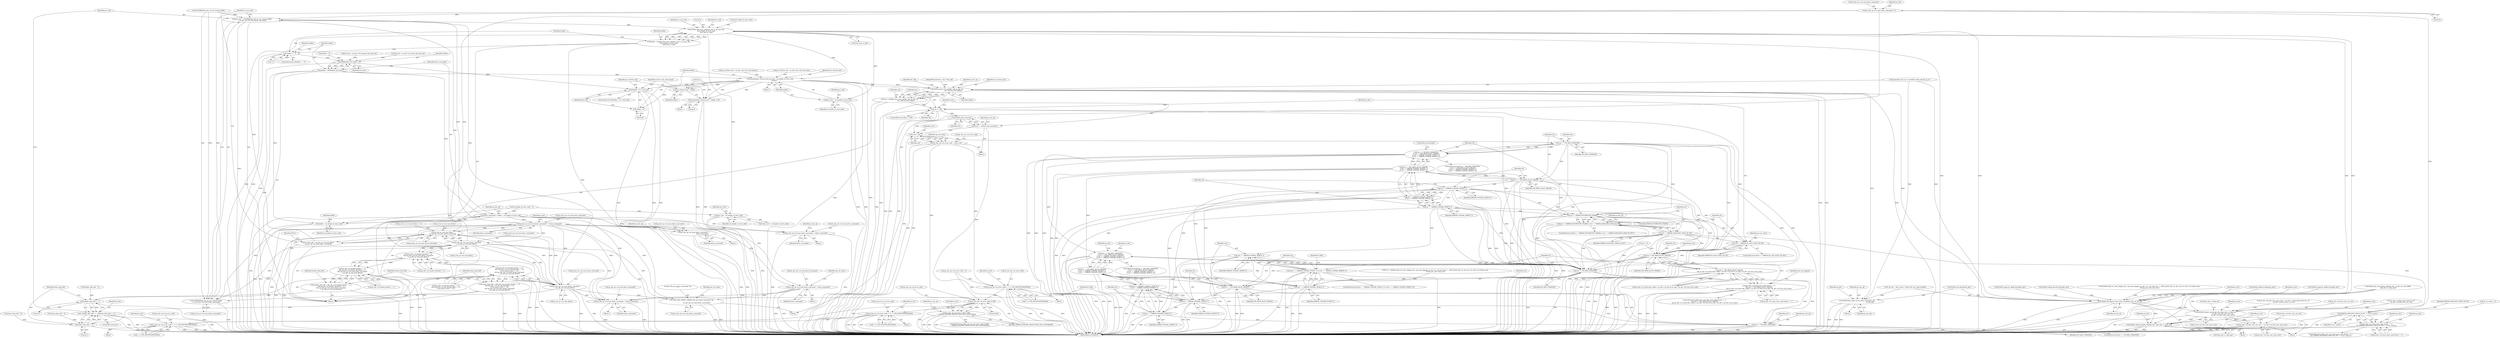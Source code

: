 digraph "0_Android_a78887bcffbc2995cf9ed72e0697acf560875e9e@pointer" {
"1000306" [label="(Call,ps_dec_op->u4_num_bytes_consumed = 0)"];
"1000973" [label="(Call,pu1_buf = (UWORD8*)ps_dec_ip->pv_stream_buffer\n + ps_dec_op->u4_num_bytes_consumed)"];
"1001082" [label="(Call,ih264d_find_start_code(pu1_buf, 0, u4_max_ofst,\n &u4_length_of_start_code,\n &u4_next_is_aud))"];
"1001080" [label="(Call,buflen = ih264d_find_start_code(pu1_buf, 0, u4_max_ofst,\n &u4_length_of_start_code,\n &u4_next_is_aud))"];
"1001091" [label="(Call,buflen == -1)"];
"1001100" [label="(Call,MIN(buflen, buf_size))"];
"1001098" [label="(Call,buflen = MIN(buflen, buf_size))"];
"1001103" [label="(Call,bytes_consumed = buflen + u4_length_of_start_code)"];
"1001108" [label="(Call,ps_dec_op->u4_num_bytes_consumed += bytes_consumed)"];
"1000975" [label="(Call,(UWORD8*)ps_dec_ip->pv_stream_buffer\n + ps_dec_op->u4_num_bytes_consumed)"];
"1000986" [label="(Call,ps_dec_ip->u4_num_Bytes\n - ps_dec_op->u4_num_bytes_consumed)"];
"1000984" [label="(Call,u4_max_ofst = ps_dec_ip->u4_num_Bytes\n - ps_dec_op->u4_num_bytes_consumed)"];
"1001416" [label="(Call,ps_dec_op->u4_num_bytes_consumed\n < ps_dec_ip->u4_num_Bytes)"];
"1001410" [label="(Call,(ps_dec->i4_header_decoded != 3)\n && (ps_dec_op->u4_num_bytes_consumed\n < ps_dec_ip->u4_num_Bytes))"];
"1001404" [label="(Call,(ps_dec->i4_decode_header == 1)\n && (ps_dec->i4_header_decoded != 3)\n && (ps_dec_op->u4_num_bytes_consumed\n < ps_dec_ip->u4_num_Bytes))"];
"1001402" [label="(Call,header_data_left = ((ps_dec->i4_decode_header == 1)\n && (ps_dec->i4_header_decoded != 3)\n && (ps_dec_op->u4_num_bytes_consumed\n < ps_dec_ip->u4_num_Bytes)))"];
"1001449" [label="(Call,header_data_left == 1)"];
"1001448" [label="(Call,( header_data_left == 1)||(frame_data_left == 1))"];
"1001425" [label="(Call,((ps_dec->i4_decode_header == 0)\n && ((ps_dec->u1_pic_decode_done == 0)\n || (u4_next_is_aud == 1)))\n && (ps_dec_op->u4_num_bytes_consumed\n < ps_dec_ip->u4_num_Bytes))"];
"1001423" [label="(Call,frame_data_left = (((ps_dec->i4_decode_header == 0)\n && ((ps_dec->u1_pic_decode_done == 0)\n || (u4_next_is_aud == 1)))\n && (ps_dec_op->u4_num_bytes_consumed\n < ps_dec_ip->u4_num_Bytes)))"];
"1001452" [label="(Call,frame_data_left == 1)"];
"1001441" [label="(Call,ps_dec_op->u4_num_bytes_consumed\n < ps_dec_ip->u4_num_Bytes)"];
"1001574" [label="(Call,ps_dec_op->u4_num_bytes_consumed -= bytes_consumed)"];
"1002122" [label="(Call,H264_DEC_DEBUG_PRINT(\"The num bytes consumed: %d\n\",\n                         ps_dec_op->u4_num_bytes_consumed))"];
"1001151" [label="(Call,ps_dec_op->u4_num_bytes_consumed -=\n                                        bytes_consumed)"];
"1001338" [label="(Call,ps_dec_op->u4_num_bytes_consumed -= bytes_consumed)"];
"1001361" [label="(Call,ps_dec_op->u4_num_bytes_consumed -= bytes_consumed)"];
"1001105" [label="(Call,buflen + u4_length_of_start_code)"];
"1001200" [label="(Call,memcpy(pu1_bitstrm_buf, pu1_buf + u4_length_of_start_code,\n                   buflen))"];
"1001207" [label="(Call,(buflen + 8) < buf_size)"];
"1001208" [label="(Call,buflen + 8)"];
"1001213" [label="(Call,memset(pu1_bitstrm_buf + buflen, 0, 8))"];
"1001214" [label="(Call,pu1_bitstrm_buf + buflen)"];
"1001286" [label="(Call,ih264d_parse_nal_unit(dec_hdl, ps_dec_op,\n                              pu1_bitstrm_buf, buflen))"];
"1001248" [label="(Call,ih264d_fill_output_struct_from_context(ps_dec,\n                                                           ps_dec_op))"];
"1001284" [label="(Call,ret = ih264d_parse_nal_unit(dec_hdl, ps_dec_op,\n                              pu1_bitstrm_buf, buflen))"];
"1001292" [label="(Call,ret != OK)"];
"1001299" [label="(Call,ih264d_map_error(ret))"];
"1001297" [label="(Call,error =  ih264d_map_error(ret))"];
"1001305" [label="(Call,error | ret)"];
"1001301" [label="(Call,ps_dec_op->u4_error_code = error | ret)"];
"1001234" [label="(Call,ps_dec_op->u4_error_code |= 1 << IVD_INSUFFICIENTDATA)"];
"1001695" [label="(Call,ps_dec_op->u4_error_code & 0xff)"];
"1001694" [label="(Call,(ps_dec_op->u4_error_code & 0xff)\n != ERROR_DYNAMIC_RESOLUTION_NOT_SUPPORTED)"];
"1001727" [label="(Call,ps_dec_op->u4_error_code |= (1 << IVD_INSUFFICIENTDATA))"];
"1001747" [label="(Call,ps_dec_op->u4_error_code |= (1 << IVD_INSUFFICIENTDATA))"];
"1001313" [label="(Call,ret == IVD_RES_CHANGED)"];
"1001312" [label="(Call,(ret == IVD_RES_CHANGED)\n || (ret == IVD_MEM_ALLOC_FAILED)\n || (ret == ERROR_UNAVAIL_PICBUF_T)\n || (ret == ERROR_UNAVAIL_MVBUF_T))"];
"1001542" [label="(Call,(ret == IVD_RES_CHANGED)\n || (ret == IVD_MEM_ALLOC_FAILED)\n || (ret == ERROR_UNAVAIL_PICBUF_T)\n || (ret == ERROR_UNAVAIL_MVBUF_T))"];
"1001317" [label="(Call,ret == IVD_MEM_ALLOC_FAILED)"];
"1001316" [label="(Call,(ret == IVD_MEM_ALLOC_FAILED)\n || (ret == ERROR_UNAVAIL_PICBUF_T)\n || (ret == ERROR_UNAVAIL_MVBUF_T))"];
"1001546" [label="(Call,(ret == IVD_MEM_ALLOC_FAILED)\n || (ret == ERROR_UNAVAIL_PICBUF_T)\n || (ret == ERROR_UNAVAIL_MVBUF_T))"];
"1001321" [label="(Call,ret == ERROR_UNAVAIL_PICBUF_T)"];
"1001320" [label="(Call,(ret == ERROR_UNAVAIL_PICBUF_T)\n || (ret == ERROR_UNAVAIL_MVBUF_T))"];
"1001550" [label="(Call,(ret == ERROR_UNAVAIL_PICBUF_T)\n || (ret == ERROR_UNAVAIL_MVBUF_T))"];
"1001324" [label="(Call,ret == ERROR_UNAVAIL_MVBUF_T)"];
"1001331" [label="(Call,ret == ERROR_INCOMPLETE_FRAME)"];
"1001330" [label="(Call,(ret == ERROR_INCOMPLETE_FRAME) || (ret == ERROR_DANGLING_FIELD_IN_PIC))"];
"1001334" [label="(Call,ret == ERROR_DANGLING_FIELD_IN_PIC)"];
"1001348" [label="(Call,ret == ERROR_IN_LAST_SLICE_OF_PIC)"];
"1001463" [label="(Call,ret != IVD_MEM_ALLOC_FAILED)"];
"1001462" [label="(Call,(ret != IVD_MEM_ALLOC_FAILED)\n && ps_dec->u2_total_mbs_coded < ps_dec->u2_frm_ht_in_mbs * ps_dec->u2_frm_wd_in_mbs)"];
"1001456" [label="(Call,(ps_dec->u4_slice_start_code_found == 1)\n && (ret != IVD_MEM_ALLOC_FAILED)\n && ps_dec->u2_total_mbs_coded < ps_dec->u2_frm_ht_in_mbs * ps_dec->u2_frm_wd_in_mbs)"];
"1001543" [label="(Call,ret == IVD_RES_CHANGED)"];
"1001547" [label="(Call,ret == IVD_MEM_ALLOC_FAILED)"];
"1001551" [label="(Call,ret == ERROR_UNAVAIL_PICBUF_T)"];
"1001554" [label="(Call,ret == ERROR_UNAVAIL_MVBUF_T)"];
"1001570" [label="(Call,ret == IVD_RES_CHANGED)"];
"1001800" [label="(Call,ERROR_DANGLING_FIELD_IN_PIC != i4_err_status)"];
"1001794" [label="(Call,(ps_dec->u4_slice_start_code_found == 1)\n && (ERROR_DANGLING_FIELD_IN_PIC != i4_err_status))"];
"1001535" [label="(Call,ret1 == ERROR_UNAVAIL_MVBUF_T)"];
"1001531" [label="(Call,(ret1 == ERROR_UNAVAIL_PICBUF_T) || (ret1 == ERROR_UNAVAIL_MVBUF_T))"];
"1001532" [label="(Call,ret1 == ERROR_UNAVAIL_PICBUF_T)"];
"1002009" [label="(Call,ih264d_fill_output_struct_from_context(ps_dec, ps_dec_op))"];
"1002040" [label="(Call,ih264d_format_convert(ps_dec, &(ps_dec->s_disp_op),\n                                  ps_dec->u4_fmt_conv_cur_row,\n                                  ps_dec->u4_fmt_conv_num_rows))"];
"1002052" [label="(Call,ps_dec->u4_fmt_conv_cur_row += ps_dec->u4_fmt_conv_num_rows)"];
"1002059" [label="(Call,ih264d_release_display_field(ps_dec, &(ps_dec->s_disp_op)))"];
"1001126" [label="(Call,pu1_buf + u4_length_of_start_code)"];
"1001202" [label="(Call,pu1_buf + u4_length_of_start_code)"];
"1001321" [label="(Call,ret == ERROR_UNAVAIL_PICBUF_T)"];
"1001103" [label="(Call,bytes_consumed = buflen + u4_length_of_start_code)"];
"1001747" [label="(Call,ps_dec_op->u4_error_code |= (1 << IVD_INSUFFICIENTDATA))"];
"1001348" [label="(Call,ret == ERROR_IN_LAST_SLICE_OF_PIC)"];
"1000984" [label="(Call,u4_max_ofst = ps_dec_ip->u4_num_Bytes\n - ps_dec_op->u4_num_bytes_consumed)"];
"1001200" [label="(Call,memcpy(pu1_bitstrm_buf, pu1_buf + u4_length_of_start_code,\n                   buflen))"];
"1001336" [label="(Identifier,ERROR_DANGLING_FIELD_IN_PIC)"];
"1001417" [label="(Call,ps_dec_op->u4_num_bytes_consumed)"];
"1001099" [label="(Identifier,buflen)"];
"1001425" [label="(Call,((ps_dec->i4_decode_header == 0)\n && ((ps_dec->u1_pic_decode_done == 0)\n || (u4_next_is_aud == 1)))\n && (ps_dec_op->u4_num_bytes_consumed\n < ps_dec_ip->u4_num_Bytes))"];
"1001445" [label="(Call,ps_dec_ip->u4_num_Bytes)"];
"1000161" [label="(Call,i4_err_status = 0)"];
"1000985" [label="(Identifier,u4_max_ofst)"];
"1001549" [label="(Identifier,IVD_MEM_ALLOC_FAILED)"];
"1001751" [label="(Call,1 << IVD_INSUFFICIENTDATA)"];
"1002052" [label="(Call,ps_dec->u4_fmt_conv_cur_row += ps_dec->u4_fmt_conv_num_rows)"];
"1001288" [label="(Identifier,ps_dec_op)"];
"1001322" [label="(Identifier,ret)"];
"1001453" [label="(Identifier,frame_data_left)"];
"1000981" [label="(Call,ps_dec_op->u4_num_bytes_consumed)"];
"1001793" [label="(ControlStructure,if((ps_dec->u4_slice_start_code_found == 1)\n && (ERROR_DANGLING_FIELD_IN_PIC != i4_err_status)))"];
"1001213" [label="(Call,memset(pu1_bitstrm_buf + buflen, 0, 8))"];
"1001294" [label="(Identifier,OK)"];
"1001694" [label="(Call,(ps_dec_op->u4_error_code & 0xff)\n != ERROR_DYNAMIC_RESOLUTION_NOT_SUPPORTED)"];
"1001329" [label="(ControlStructure,if((ret == ERROR_INCOMPLETE_FRAME) || (ret == ERROR_DANGLING_FIELD_IN_PIC)))"];
"1001454" [label="(Literal,1)"];
"1001544" [label="(Identifier,ret)"];
"1001234" [label="(Call,ps_dec_op->u4_error_code |= 1 << IVD_INSUFFICIENTDATA)"];
"1001158" [label="(Identifier,ps_dec_op)"];
"1001559" [label="(Identifier,ps_dec)"];
"1001360" [label="(Block,)"];
"1002041" [label="(Identifier,ps_dec)"];
"1001301" [label="(Call,ps_dec_op->u4_error_code = error | ret)"];
"1001339" [label="(Call,ps_dec_op->u4_num_bytes_consumed)"];
"1001334" [label="(Call,ret == ERROR_DANGLING_FIELD_IN_PIC)"];
"1001333" [label="(Identifier,ERROR_INCOMPLETE_FRAME)"];
"1001483" [label="(Identifier,num_mb_skipped)"];
"1001553" [label="(Identifier,ERROR_UNAVAIL_PICBUF_T)"];
"1001332" [label="(Identifier,ret)"];
"1001535" [label="(Call,ret1 == ERROR_UNAVAIL_MVBUF_T)"];
"1000281" [label="(Call,ps_dec_ip->u4_num_Bytes <= 0)"];
"1001214" [label="(Call,pu1_bitstrm_buf + buflen)"];
"1001085" [label="(Identifier,u4_max_ofst)"];
"1001247" [label="(Block,)"];
"1001536" [label="(Identifier,ret1)"];
"1001323" [label="(Identifier,ERROR_UNAVAIL_PICBUF_T)"];
"1001313" [label="(Call,ret == IVD_RES_CHANGED)"];
"1001349" [label="(Identifier,ret)"];
"1001300" [label="(Identifier,ret)"];
"1001572" [label="(Identifier,IVD_RES_CHANGED)"];
"1001211" [label="(Identifier,buf_size)"];
"1001090" [label="(ControlStructure,if(buflen == -1))"];
"1001289" [label="(Identifier,pu1_bitstrm_buf)"];
"1001731" [label="(Call,1 << IVD_INSUFFICIENTDATA)"];
"1001546" [label="(Call,(ret == IVD_MEM_ALLOC_FAILED)\n || (ret == ERROR_UNAVAIL_PICBUF_T)\n || (ret == ERROR_UNAVAIL_MVBUF_T))"];
"1001442" [label="(Call,ps_dec_op->u4_num_bytes_consumed)"];
"1000970" [label="(ControlStructure,do)"];
"1001093" [label="(Call,-1)"];
"1002031" [label="(Call,ps_dec->s_disp_frame_info.u4_y_ht\n - ps_dec->u4_fmt_conv_cur_row)"];
"1001204" [label="(Identifier,u4_length_of_start_code)"];
"1001465" [label="(Identifier,IVD_MEM_ALLOC_FAILED)"];
"1001570" [label="(Call,ret == IVD_RES_CHANGED)"];
"1001794" [label="(Call,(ps_dec->u4_slice_start_code_found == 1)\n && (ERROR_DANGLING_FIELD_IN_PIC != i4_err_status))"];
"1001420" [label="(Call,ps_dec_ip->u4_num_Bytes)"];
"1000196" [label="(Call,header_data_left = 0)"];
"1001368" [label="(Identifier,ps_dec_op)"];
"1001290" [label="(Identifier,buflen)"];
"1001208" [label="(Call,buflen + 8)"];
"1001302" [label="(Call,ps_dec_op->u4_error_code)"];
"1001512" [label="(Call,ret1 = ih264d_mark_err_slice_skip(ps_dec, num_mb_skipped, ps_dec->u1_nal_unit_type == IDR_SLICE_NAL, ps_dec->ps_cur_slice->u2_frame_num,\n &temp_poc, prev_slice_err))"];
"1001109" [label="(Call,ps_dec_op->u4_num_bytes_consumed)"];
"1001311" [label="(ControlStructure,if((ret == IVD_RES_CHANGED)\n || (ret == IVD_MEM_ALLOC_FAILED)\n || (ret == ERROR_UNAVAIL_PICBUF_T)\n || (ret == ERROR_UNAVAIL_MVBUF_T)))"];
"1001845" [label="(Call,ih264d_deblock_display(ps_dec))"];
"1002015" [label="(Identifier,ps_dec)"];
"1001411" [label="(Call,ps_dec->i4_header_decoded != 3)"];
"1001084" [label="(Literal,0)"];
"1000151" [label="(Block,)"];
"1001756" [label="(Identifier,ps_dec)"];
"1001055" [label="(Call,pu1_bitstrm_buf = ps_dec->pu1_bits_buf_dynamic)"];
"1001106" [label="(Identifier,buflen)"];
"1001459" [label="(Identifier,ps_dec)"];
"1001206" [label="(ControlStructure,if((buflen + 8) < buf_size))"];
"1001155" [label="(Identifier,bytes_consumed)"];
"1001199" [label="(Block,)"];
"1001285" [label="(Identifier,ret)"];
"1001548" [label="(Identifier,ret)"];
"1001537" [label="(Identifier,ERROR_UNAVAIL_MVBUF_T)"];
"1001569" [label="(ControlStructure,if(ret == IVD_RES_CHANGED))"];
"1001081" [label="(Identifier,buflen)"];
"1001127" [label="(Identifier,pu1_buf)"];
"1001328" [label="(ControlStructure,break;)"];
"1001324" [label="(Call,ret == ERROR_UNAVAIL_MVBUF_T)"];
"1001746" [label="(Block,)"];
"1001298" [label="(Identifier,error)"];
"1001693" [label="(ControlStructure,if((ps_dec_op->u4_error_code & 0xff)\n != ERROR_DYNAMIC_RESOLUTION_NOT_SUPPORTED))"];
"1001105" [label="(Call,buflen + u4_length_of_start_code)"];
"1001545" [label="(Identifier,IVD_RES_CHANGED)"];
"1002042" [label="(Call,&(ps_dec->s_disp_op))"];
"1001541" [label="(ControlStructure,if((ret == IVD_RES_CHANGED)\n || (ret == IVD_MEM_ALLOC_FAILED)\n || (ret == ERROR_UNAVAIL_PICBUF_T)\n || (ret == ERROR_UNAVAIL_MVBUF_T)))"];
"1001297" [label="(Call,error =  ih264d_map_error(ret))"];
"1001291" [label="(ControlStructure,if(ret != OK))"];
"1000987" [label="(Call,ps_dec_ip->u4_num_Bytes)"];
"1001457" [label="(Call,ps_dec->u4_slice_start_code_found == 1)"];
"1001101" [label="(Identifier,buflen)"];
"1001738" [label="(Identifier,ps_dec)"];
"1001205" [label="(Identifier,buflen)"];
"1001423" [label="(Call,frame_data_left = (((ps_dec->i4_decode_header == 0)\n && ((ps_dec->u1_pic_decode_done == 0)\n || (u4_next_is_aud == 1)))\n && (ps_dec_op->u4_num_bytes_consumed\n < ps_dec_ip->u4_num_Bytes)))"];
"1001151" [label="(Call,ps_dec_op->u4_num_bytes_consumed -=\n                                        bytes_consumed)"];
"1001700" [label="(Identifier,ERROR_DYNAMIC_RESOLUTION_NOT_SUPPORTED)"];
"1001726" [label="(Block,)"];
"1001317" [label="(Call,ret == IVD_MEM_ALLOC_FAILED)"];
"1001365" [label="(Identifier,bytes_consumed)"];
"1001362" [label="(Call,ps_dec_op->u4_num_bytes_consumed)"];
"1001303" [label="(Identifier,ps_dec_op)"];
"1001727" [label="(Call,ps_dec_op->u4_error_code |= (1 << IVD_INSUFFICIENTDATA))"];
"1001583" [label="(Identifier,ps_dec)"];
"1001801" [label="(Identifier,ERROR_DANGLING_FIELD_IN_PIC)"];
"1001248" [label="(Call,ih264d_fill_output_struct_from_context(ps_dec,\n                                                           ps_dec_op))"];
"1001235" [label="(Call,ps_dec_op->u4_error_code)"];
"1000976" [label="(Call,(UWORD8*)ps_dec_ip->pv_stream_buffer)"];
"1001215" [label="(Identifier,pu1_bitstrm_buf)"];
"1001080" [label="(Call,buflen = ih264d_find_start_code(pu1_buf, 0, u4_max_ofst,\n &u4_length_of_start_code,\n &u4_next_is_aud))"];
"1001320" [label="(Call,(ret == ERROR_UNAVAIL_PICBUF_T)\n || (ret == ERROR_UNAVAIL_MVBUF_T))"];
"1001448" [label="(Call,( header_data_left == 1)||(frame_data_left == 1))"];
"1001091" [label="(Call,buflen == -1)"];
"1001067" [label="(Call,pu1_bitstrm_buf = ps_dec->pu1_bits_buf_static)"];
"1001696" [label="(Call,ps_dec_op->u4_error_code)"];
"1001347" [label="(ControlStructure,if(ret == ERROR_IN_LAST_SLICE_OF_PIC))"];
"1001462" [label="(Call,(ret != IVD_MEM_ALLOC_FAILED)\n && ps_dec->u2_total_mbs_coded < ps_dec->u2_frm_ht_in_mbs * ps_dec->u2_frm_wd_in_mbs)"];
"1001217" [label="(Literal,0)"];
"1001201" [label="(Identifier,pu1_bitstrm_buf)"];
"1001800" [label="(Call,ERROR_DANGLING_FIELD_IN_PIC != i4_err_status)"];
"1001292" [label="(Call,ret != OK)"];
"1001573" [label="(Block,)"];
"1001287" [label="(Identifier,dec_hdl)"];
"1001253" [label="(Identifier,ps_dec_op)"];
"1001441" [label="(Call,ps_dec_op->u4_num_bytes_consumed\n < ps_dec_ip->u4_num_Bytes)"];
"1001083" [label="(Identifier,pu1_buf)"];
"1001326" [label="(Identifier,ERROR_UNAVAIL_MVBUF_T)"];
"1001963" [label="(Identifier,ps_dec)"];
"1002011" [label="(Identifier,ps_dec_op)"];
"1000148" [label="(MethodParameterIn,iv_obj_t *dec_hdl)"];
"1001464" [label="(Identifier,ret)"];
"1001690" [label="(Call,ih264d_signal_bs_deblk_thread(ps_dec))"];
"1001807" [label="(Identifier,ps_dec)"];
"1002049" [label="(Call,ps_dec->u4_fmt_conv_num_rows)"];
"1001218" [label="(Literal,8)"];
"1001082" [label="(Call,ih264d_find_start_code(pu1_buf, 0, u4_max_ofst,\n &u4_length_of_start_code,\n &u4_next_is_aud))"];
"1001209" [label="(Identifier,buflen)"];
"1000227" [label="(Call,memset(ps_dec_op, 0, sizeof(ivd_video_decode_op_t)))"];
"1001405" [label="(Call,ps_dec->i4_decode_header == 1)"];
"1001112" [label="(Identifier,bytes_consumed)"];
"1001451" [label="(Literal,1)"];
"1001547" [label="(Call,ret == IVD_MEM_ALLOC_FAILED)"];
"1001534" [label="(Identifier,ERROR_UNAVAIL_PICBUF_T)"];
"1001967" [label="(Call,ih264d_signal_bs_deblk_thread(ps_dec))"];
"1001095" [label="(Call,buflen = 0)"];
"1001424" [label="(Identifier,frame_data_left)"];
"1001342" [label="(Identifier,bytes_consumed)"];
"1001307" [label="(Identifier,ret)"];
"1001681" [label="(Call,ih264d_signal_decode_thread(ps_dec))"];
"1001128" [label="(Identifier,u4_length_of_start_code)"];
"1002054" [label="(Identifier,ps_dec)"];
"1001466" [label="(Call,ps_dec->u2_total_mbs_coded < ps_dec->u2_frm_ht_in_mbs * ps_dec->u2_frm_wd_in_mbs)"];
"1001555" [label="(Identifier,ret)"];
"1001802" [label="(Identifier,i4_err_status)"];
"1000990" [label="(Call,ps_dec_op->u4_num_bytes_consumed)"];
"1000307" [label="(Call,ps_dec_op->u4_num_bytes_consumed)"];
"1001358" [label="(Identifier,ps_dec)"];
"1001316" [label="(Call,(ret == IVD_MEM_ALLOC_FAILED)\n || (ret == ERROR_UNAVAIL_PICBUF_T)\n || (ret == ERROR_UNAVAIL_MVBUF_T))"];
"1001152" [label="(Call,ps_dec_op->u4_num_bytes_consumed)"];
"1001463" [label="(Call,ret != IVD_MEM_ALLOC_FAILED)"];
"1000973" [label="(Call,pu1_buf = (UWORD8*)ps_dec_ip->pv_stream_buffer\n + ps_dec_op->u4_num_bytes_consumed)"];
"1001210" [label="(Literal,8)"];
"1001540" [label="(Identifier,IV_FAIL)"];
"1001088" [label="(Call,&u4_next_is_aud)"];
"1001361" [label="(Call,ps_dec_op->u4_num_bytes_consumed -= bytes_consumed)"];
"1000971" [label="(Block,)"];
"1001340" [label="(Identifier,ps_dec_op)"];
"1002122" [label="(Call,H264_DEC_DEBUG_PRINT(\"The num bytes consumed: %d\n\",\n                         ps_dec_op->u4_num_bytes_consumed))"];
"1001108" [label="(Call,ps_dec_op->u4_num_bytes_consumed += bytes_consumed)"];
"1001580" [label="(Identifier,IV_FAIL)"];
"1000476" [label="(Call,ps_dec_op->u4_error_code = 0)"];
"1001531" [label="(Call,(ret1 == ERROR_UNAVAIL_PICBUF_T) || (ret1 == ERROR_UNAVAIL_MVBUF_T))"];
"1001426" [label="(Call,(ps_dec->i4_decode_header == 0)\n && ((ps_dec->u1_pic_decode_done == 0)\n || (u4_next_is_aud == 1)))"];
"1002056" [label="(Call,ps_dec->u4_fmt_conv_num_rows)"];
"1000986" [label="(Call,ps_dec_ip->u4_num_Bytes\n - ps_dec_op->u4_num_bytes_consumed)"];
"1001092" [label="(Identifier,buflen)"];
"1001314" [label="(Identifier,ret)"];
"1000313" [label="(Identifier,ps_dec)"];
"1001403" [label="(Identifier,header_data_left)"];
"1001981" [label="(Call,ih264d_get_next_display_field(ps_dec, ps_dec->ps_out_buffer,\n &(ps_dec->s_disp_op)))"];
"1001119" [label="(Identifier,ps_dec)"];
"1001542" [label="(Call,(ret == IVD_RES_CHANGED)\n || (ret == IVD_MEM_ALLOC_FAILED)\n || (ret == ERROR_UNAVAIL_PICBUF_T)\n || (ret == ERROR_UNAVAIL_MVBUF_T))"];
"1001449" [label="(Call,header_data_left == 1)"];
"1001532" [label="(Call,ret1 == ERROR_UNAVAIL_PICBUF_T)"];
"1001102" [label="(Identifier,buf_size)"];
"1002123" [label="(Literal,\"The num bytes consumed: %d\n\")"];
"1001100" [label="(Call,MIN(buflen, buf_size))"];
"1001207" [label="(Call,(buflen + 8) < buf_size)"];
"1001695" [label="(Call,ps_dec_op->u4_error_code & 0xff)"];
"1001543" [label="(Call,ret == IVD_RES_CHANGED)"];
"1002009" [label="(Call,ih264d_fill_output_struct_from_context(ps_dec, ps_dec_op))"];
"1001295" [label="(Block,)"];
"1001574" [label="(Call,ps_dec_op->u4_num_bytes_consumed -= bytes_consumed)"];
"1001795" [label="(Call,ps_dec->u4_slice_start_code_found == 1)"];
"1001107" [label="(Identifier,u4_length_of_start_code)"];
"1002053" [label="(Call,ps_dec->u4_fmt_conv_cur_row)"];
"1001125" [label="(Call,*(pu1_buf + u4_length_of_start_code))"];
"1001533" [label="(Identifier,ret1)"];
"1001275" [label="(Call,frame_data_left = 0)"];
"1001552" [label="(Identifier,ret)"];
"1002059" [label="(Call,ih264d_release_display_field(ps_dec, &(ps_dec->s_disp_op)))"];
"1001104" [label="(Identifier,bytes_consumed)"];
"1001110" [label="(Identifier,ps_dec_op)"];
"1001202" [label="(Call,pu1_buf + u4_length_of_start_code)"];
"1001578" [label="(Identifier,bytes_consumed)"];
"1001551" [label="(Call,ret == ERROR_UNAVAIL_PICBUF_T)"];
"1001312" [label="(Call,(ret == IVD_RES_CHANGED)\n || (ret == IVD_MEM_ALLOC_FAILED)\n || (ret == ERROR_UNAVAIL_PICBUF_T)\n || (ret == ERROR_UNAVAIL_MVBUF_T))"];
"1002026" [label="(Block,)"];
"1000996" [label="(Identifier,NULL)"];
"1002129" [label="(MethodReturn,WORD32)"];
"1001404" [label="(Call,(ps_dec->i4_decode_header == 1)\n && (ps_dec->i4_header_decoded != 3)\n && (ps_dec_op->u4_num_bytes_consumed\n < ps_dec_ip->u4_num_Bytes))"];
"1001284" [label="(Call,ret = ih264d_parse_nal_unit(dec_hdl, ps_dec_op,\n                              pu1_bitstrm_buf, buflen))"];
"1001514" [label="(Call,ih264d_mark_err_slice_skip(ps_dec, num_mb_skipped, ps_dec->u1_nal_unit_type == IDR_SLICE_NAL, ps_dec->ps_cur_slice->u2_frame_num,\n &temp_poc, prev_slice_err))"];
"1002027" [label="(Call,ps_dec->u4_fmt_conv_num_rows = ps_dec->s_disp_frame_info.u4_y_ht\n - ps_dec->u4_fmt_conv_cur_row)"];
"1002010" [label="(Identifier,ps_dec)"];
"1001452" [label="(Call,frame_data_left == 1)"];
"1001305" [label="(Call,error | ret)"];
"1001096" [label="(Identifier,buflen)"];
"1001086" [label="(Call,&u4_length_of_start_code)"];
"1000896" [label="(Call,ih264d_init_decoder(ps_dec))"];
"1001571" [label="(Identifier,ret)"];
"1001286" [label="(Call,ih264d_parse_nal_unit(dec_hdl, ps_dec_op,\n                              pu1_bitstrm_buf, buflen))"];
"1001250" [label="(Identifier,ps_dec_op)"];
"1001309" [label="(Identifier,api_ret_value)"];
"1002128" [label="(Identifier,api_ret_value)"];
"1002040" [label="(Call,ih264d_format_convert(ps_dec, &(ps_dec->s_disp_op),\n                                  ps_dec->u4_fmt_conv_cur_row,\n                                  ps_dec->u4_fmt_conv_num_rows))"];
"1001344" [label="(Identifier,api_ret_value)"];
"1001402" [label="(Call,header_data_left = ((ps_dec->i4_decode_header == 1)\n && (ps_dec->i4_header_decoded != 3)\n && (ps_dec_op->u4_num_bytes_consumed\n < ps_dec_ip->u4_num_Bytes)))"];
"1001212" [label="(Block,)"];
"1002124" [label="(Call,ps_dec_op->u4_num_bytes_consumed)"];
"1000974" [label="(Identifier,pu1_buf)"];
"1001969" [label="(Block,)"];
"1002069" [label="(Identifier,ps_dec)"];
"1000153" [label="(Call,* ps_dec = (dec_struct_t *)(dec_hdl->pv_codec_handle))"];
"1001318" [label="(Identifier,ret)"];
"1001325" [label="(Identifier,ret)"];
"1001353" [label="(Identifier,api_ret_value)"];
"1001293" [label="(Identifier,ret)"];
"1001728" [label="(Call,ps_dec_op->u4_error_code)"];
"1001319" [label="(Identifier,IVD_MEM_ALLOC_FAILED)"];
"1001456" [label="(Call,(ps_dec->u4_slice_start_code_found == 1)\n && (ret != IVD_MEM_ALLOC_FAILED)\n && ps_dec->u2_total_mbs_coded < ps_dec->u2_frm_ht_in_mbs * ps_dec->u2_frm_wd_in_mbs)"];
"1000975" [label="(Call,(UWORD8*)ps_dec_ip->pv_stream_buffer\n + ps_dec_op->u4_num_bytes_consumed)"];
"1001330" [label="(Call,(ret == ERROR_INCOMPLETE_FRAME) || (ret == ERROR_DANGLING_FIELD_IN_PIC))"];
"1002061" [label="(Call,&(ps_dec->s_disp_op))"];
"1001337" [label="(Block,)"];
"1001748" [label="(Call,ps_dec_op->u4_error_code)"];
"1001306" [label="(Identifier,error)"];
"1001244" [label="(Identifier,ps_dec)"];
"1001550" [label="(Call,(ret == ERROR_UNAVAIL_PICBUF_T)\n || (ret == ERROR_UNAVAIL_MVBUF_T))"];
"1001416" [label="(Call,ps_dec_op->u4_num_bytes_consumed\n < ps_dec_ip->u4_num_Bytes)"];
"1001060" [label="(Call,buf_size = ps_dec->u4_dynamic_bits_buf_size)"];
"1001410" [label="(Call,(ps_dec->i4_header_decoded != 3)\n && (ps_dec_op->u4_num_bytes_consumed\n < ps_dec_ip->u4_num_Bytes))"];
"1001315" [label="(Identifier,IVD_RES_CHANGED)"];
"1001455" [label="(ControlStructure,if((ps_dec->u4_slice_start_code_found == 1)\n && (ret != IVD_MEM_ALLOC_FAILED)\n && ps_dec->u2_total_mbs_coded < ps_dec->u2_frm_ht_in_mbs * ps_dec->u2_frm_wd_in_mbs))"];
"1000171" [label="(Call,u4_length_of_start_code = 0)"];
"1001238" [label="(Call,1 << IVD_INSUFFICIENTDATA)"];
"1001220" [label="(Identifier,u4_first_start_code_found)"];
"1000310" [label="(Literal,0)"];
"1000200" [label="(Call,frame_data_left = 0)"];
"1001216" [label="(Identifier,buflen)"];
"1001699" [label="(Literal,0xff)"];
"1001350" [label="(Identifier,ERROR_IN_LAST_SLICE_OF_PIC)"];
"1001704" [label="(Identifier,ps_dec_op)"];
"1001556" [label="(Identifier,ERROR_UNAVAIL_MVBUF_T)"];
"1001203" [label="(Identifier,pu1_buf)"];
"1001249" [label="(Identifier,ps_dec)"];
"1001338" [label="(Call,ps_dec_op->u4_num_bytes_consumed -= bytes_consumed)"];
"1001575" [label="(Call,ps_dec_op->u4_num_bytes_consumed)"];
"1001098" [label="(Call,buflen = MIN(buflen, buf_size))"];
"1001126" [label="(Call,pu1_buf + u4_length_of_start_code)"];
"1001468" [label="(Identifier,ps_dec)"];
"1001150" [label="(Block,)"];
"1001530" [label="(ControlStructure,if((ret1 == ERROR_UNAVAIL_PICBUF_T) || (ret1 == ERROR_UNAVAIL_MVBUF_T)))"];
"1001072" [label="(Call,buf_size = ps_dec->u4_static_bits_buf_size)"];
"1001228" [label="(Block,)"];
"1000306" [label="(Call,ps_dec_op->u4_num_bytes_consumed = 0)"];
"1001554" [label="(Call,ret == ERROR_UNAVAIL_MVBUF_T)"];
"1001331" [label="(Call,ret == ERROR_INCOMPLETE_FRAME)"];
"1001576" [label="(Identifier,ps_dec_op)"];
"1000188" [label="(Call,ret = 0)"];
"1001299" [label="(Call,ih264d_map_error(ret))"];
"1002046" [label="(Call,ps_dec->u4_fmt_conv_cur_row)"];
"1001450" [label="(Identifier,header_data_left)"];
"1001335" [label="(Identifier,ret)"];
"1002060" [label="(Identifier,ps_dec)"];
"1001723" [label="(Identifier,ps_dec)"];
"1000306" -> "1000151"  [label="AST: "];
"1000306" -> "1000310"  [label="CFG: "];
"1000307" -> "1000306"  [label="AST: "];
"1000310" -> "1000306"  [label="AST: "];
"1000313" -> "1000306"  [label="CFG: "];
"1000306" -> "1002129"  [label="DDG: "];
"1000306" -> "1000973"  [label="DDG: "];
"1000306" -> "1000975"  [label="DDG: "];
"1000306" -> "1000986"  [label="DDG: "];
"1000973" -> "1000971"  [label="AST: "];
"1000973" -> "1000975"  [label="CFG: "];
"1000974" -> "1000973"  [label="AST: "];
"1000975" -> "1000973"  [label="AST: "];
"1000985" -> "1000973"  [label="CFG: "];
"1000973" -> "1002129"  [label="DDG: "];
"1000976" -> "1000973"  [label="DDG: "];
"1001416" -> "1000973"  [label="DDG: "];
"1001108" -> "1000973"  [label="DDG: "];
"1001441" -> "1000973"  [label="DDG: "];
"1000973" -> "1001082"  [label="DDG: "];
"1001082" -> "1001080"  [label="AST: "];
"1001082" -> "1001088"  [label="CFG: "];
"1001083" -> "1001082"  [label="AST: "];
"1001084" -> "1001082"  [label="AST: "];
"1001085" -> "1001082"  [label="AST: "];
"1001086" -> "1001082"  [label="AST: "];
"1001088" -> "1001082"  [label="AST: "];
"1001080" -> "1001082"  [label="CFG: "];
"1001082" -> "1002129"  [label="DDG: "];
"1001082" -> "1002129"  [label="DDG: "];
"1001082" -> "1002129"  [label="DDG: "];
"1001082" -> "1002129"  [label="DDG: "];
"1001082" -> "1001080"  [label="DDG: "];
"1001082" -> "1001080"  [label="DDG: "];
"1001082" -> "1001080"  [label="DDG: "];
"1001082" -> "1001080"  [label="DDG: "];
"1001082" -> "1001080"  [label="DDG: "];
"1000984" -> "1001082"  [label="DDG: "];
"1001082" -> "1001126"  [label="DDG: "];
"1001082" -> "1001200"  [label="DDG: "];
"1001082" -> "1001202"  [label="DDG: "];
"1001080" -> "1000971"  [label="AST: "];
"1001081" -> "1001080"  [label="AST: "];
"1001092" -> "1001080"  [label="CFG: "];
"1001080" -> "1002129"  [label="DDG: "];
"1001080" -> "1001091"  [label="DDG: "];
"1001091" -> "1001090"  [label="AST: "];
"1001091" -> "1001093"  [label="CFG: "];
"1001092" -> "1001091"  [label="AST: "];
"1001093" -> "1001091"  [label="AST: "];
"1001096" -> "1001091"  [label="CFG: "];
"1001099" -> "1001091"  [label="CFG: "];
"1001091" -> "1002129"  [label="DDG: "];
"1001091" -> "1002129"  [label="DDG: "];
"1001093" -> "1001091"  [label="DDG: "];
"1001091" -> "1001100"  [label="DDG: "];
"1001100" -> "1001098"  [label="AST: "];
"1001100" -> "1001102"  [label="CFG: "];
"1001101" -> "1001100"  [label="AST: "];
"1001102" -> "1001100"  [label="AST: "];
"1001098" -> "1001100"  [label="CFG: "];
"1001100" -> "1002129"  [label="DDG: "];
"1001100" -> "1001098"  [label="DDG: "];
"1001100" -> "1001098"  [label="DDG: "];
"1001095" -> "1001100"  [label="DDG: "];
"1001060" -> "1001100"  [label="DDG: "];
"1001072" -> "1001100"  [label="DDG: "];
"1001100" -> "1001207"  [label="DDG: "];
"1001098" -> "1000971"  [label="AST: "];
"1001099" -> "1001098"  [label="AST: "];
"1001104" -> "1001098"  [label="CFG: "];
"1001098" -> "1002129"  [label="DDG: "];
"1001098" -> "1001103"  [label="DDG: "];
"1001098" -> "1001105"  [label="DDG: "];
"1001098" -> "1001200"  [label="DDG: "];
"1001103" -> "1000971"  [label="AST: "];
"1001103" -> "1001105"  [label="CFG: "];
"1001104" -> "1001103"  [label="AST: "];
"1001105" -> "1001103"  [label="AST: "];
"1001110" -> "1001103"  [label="CFG: "];
"1001103" -> "1002129"  [label="DDG: "];
"1000171" -> "1001103"  [label="DDG: "];
"1001103" -> "1001108"  [label="DDG: "];
"1001103" -> "1001151"  [label="DDG: "];
"1001103" -> "1001338"  [label="DDG: "];
"1001103" -> "1001361"  [label="DDG: "];
"1001103" -> "1001574"  [label="DDG: "];
"1001108" -> "1000971"  [label="AST: "];
"1001108" -> "1001112"  [label="CFG: "];
"1001109" -> "1001108"  [label="AST: "];
"1001112" -> "1001108"  [label="AST: "];
"1001119" -> "1001108"  [label="CFG: "];
"1001108" -> "1002129"  [label="DDG: "];
"1001108" -> "1002129"  [label="DDG: "];
"1001108" -> "1000975"  [label="DDG: "];
"1001108" -> "1000986"  [label="DDG: "];
"1000986" -> "1001108"  [label="DDG: "];
"1001108" -> "1001151"  [label="DDG: "];
"1001108" -> "1001338"  [label="DDG: "];
"1001108" -> "1001361"  [label="DDG: "];
"1001108" -> "1001416"  [label="DDG: "];
"1001108" -> "1001441"  [label="DDG: "];
"1001108" -> "1001574"  [label="DDG: "];
"1001108" -> "1002122"  [label="DDG: "];
"1000975" -> "1000981"  [label="CFG: "];
"1000976" -> "1000975"  [label="AST: "];
"1000981" -> "1000975"  [label="AST: "];
"1000975" -> "1002129"  [label="DDG: "];
"1000976" -> "1000975"  [label="DDG: "];
"1001416" -> "1000975"  [label="DDG: "];
"1001441" -> "1000975"  [label="DDG: "];
"1000986" -> "1000984"  [label="AST: "];
"1000986" -> "1000990"  [label="CFG: "];
"1000987" -> "1000986"  [label="AST: "];
"1000990" -> "1000986"  [label="AST: "];
"1000984" -> "1000986"  [label="CFG: "];
"1000986" -> "1002129"  [label="DDG: "];
"1000986" -> "1000984"  [label="DDG: "];
"1000986" -> "1000984"  [label="DDG: "];
"1000281" -> "1000986"  [label="DDG: "];
"1001441" -> "1000986"  [label="DDG: "];
"1001441" -> "1000986"  [label="DDG: "];
"1001416" -> "1000986"  [label="DDG: "];
"1001416" -> "1000986"  [label="DDG: "];
"1000986" -> "1001416"  [label="DDG: "];
"1000986" -> "1001441"  [label="DDG: "];
"1000984" -> "1000971"  [label="AST: "];
"1000985" -> "1000984"  [label="AST: "];
"1000996" -> "1000984"  [label="CFG: "];
"1000984" -> "1002129"  [label="DDG: "];
"1001416" -> "1001410"  [label="AST: "];
"1001416" -> "1001420"  [label="CFG: "];
"1001417" -> "1001416"  [label="AST: "];
"1001420" -> "1001416"  [label="AST: "];
"1001410" -> "1001416"  [label="CFG: "];
"1001416" -> "1002129"  [label="DDG: "];
"1001416" -> "1002129"  [label="DDG: "];
"1001416" -> "1001410"  [label="DDG: "];
"1001416" -> "1001410"  [label="DDG: "];
"1001416" -> "1001441"  [label="DDG: "];
"1001416" -> "1001441"  [label="DDG: "];
"1001416" -> "1001574"  [label="DDG: "];
"1001416" -> "1002122"  [label="DDG: "];
"1001410" -> "1001404"  [label="AST: "];
"1001410" -> "1001411"  [label="CFG: "];
"1001411" -> "1001410"  [label="AST: "];
"1001404" -> "1001410"  [label="CFG: "];
"1001410" -> "1002129"  [label="DDG: "];
"1001410" -> "1001404"  [label="DDG: "];
"1001410" -> "1001404"  [label="DDG: "];
"1001411" -> "1001410"  [label="DDG: "];
"1001411" -> "1001410"  [label="DDG: "];
"1001425" -> "1001410"  [label="DDG: "];
"1001410" -> "1001425"  [label="DDG: "];
"1001404" -> "1001402"  [label="AST: "];
"1001404" -> "1001405"  [label="CFG: "];
"1001405" -> "1001404"  [label="AST: "];
"1001402" -> "1001404"  [label="CFG: "];
"1001404" -> "1002129"  [label="DDG: "];
"1001404" -> "1002129"  [label="DDG: "];
"1001404" -> "1001402"  [label="DDG: "];
"1001404" -> "1001402"  [label="DDG: "];
"1001405" -> "1001404"  [label="DDG: "];
"1001405" -> "1001404"  [label="DDG: "];
"1001402" -> "1000971"  [label="AST: "];
"1001403" -> "1001402"  [label="AST: "];
"1001424" -> "1001402"  [label="CFG: "];
"1001402" -> "1002129"  [label="DDG: "];
"1001402" -> "1001449"  [label="DDG: "];
"1001449" -> "1001448"  [label="AST: "];
"1001449" -> "1001451"  [label="CFG: "];
"1001450" -> "1001449"  [label="AST: "];
"1001451" -> "1001449"  [label="AST: "];
"1001453" -> "1001449"  [label="CFG: "];
"1001448" -> "1001449"  [label="CFG: "];
"1001449" -> "1002129"  [label="DDG: "];
"1001449" -> "1001448"  [label="DDG: "];
"1001449" -> "1001448"  [label="DDG: "];
"1000196" -> "1001449"  [label="DDG: "];
"1001448" -> "1000970"  [label="AST: "];
"1001448" -> "1001452"  [label="CFG: "];
"1001452" -> "1001448"  [label="AST: "];
"1000974" -> "1001448"  [label="CFG: "];
"1001459" -> "1001448"  [label="CFG: "];
"1001448" -> "1002129"  [label="DDG: "];
"1001448" -> "1002129"  [label="DDG: "];
"1001448" -> "1002129"  [label="DDG: "];
"1001452" -> "1001448"  [label="DDG: "];
"1001452" -> "1001448"  [label="DDG: "];
"1001425" -> "1001423"  [label="AST: "];
"1001425" -> "1001426"  [label="CFG: "];
"1001425" -> "1001441"  [label="CFG: "];
"1001426" -> "1001425"  [label="AST: "];
"1001441" -> "1001425"  [label="AST: "];
"1001423" -> "1001425"  [label="CFG: "];
"1001425" -> "1002129"  [label="DDG: "];
"1001425" -> "1002129"  [label="DDG: "];
"1001425" -> "1001423"  [label="DDG: "];
"1001425" -> "1001423"  [label="DDG: "];
"1001426" -> "1001425"  [label="DDG: "];
"1001426" -> "1001425"  [label="DDG: "];
"1001441" -> "1001425"  [label="DDG: "];
"1001441" -> "1001425"  [label="DDG: "];
"1001423" -> "1000971"  [label="AST: "];
"1001424" -> "1001423"  [label="AST: "];
"1001450" -> "1001423"  [label="CFG: "];
"1001423" -> "1002129"  [label="DDG: "];
"1001423" -> "1002129"  [label="DDG: "];
"1001423" -> "1001452"  [label="DDG: "];
"1001452" -> "1001454"  [label="CFG: "];
"1001453" -> "1001452"  [label="AST: "];
"1001454" -> "1001452"  [label="AST: "];
"1001452" -> "1002129"  [label="DDG: "];
"1000200" -> "1001452"  [label="DDG: "];
"1001275" -> "1001452"  [label="DDG: "];
"1001441" -> "1001445"  [label="CFG: "];
"1001442" -> "1001441"  [label="AST: "];
"1001445" -> "1001441"  [label="AST: "];
"1001441" -> "1002129"  [label="DDG: "];
"1001441" -> "1002129"  [label="DDG: "];
"1001441" -> "1001574"  [label="DDG: "];
"1001441" -> "1002122"  [label="DDG: "];
"1001574" -> "1001573"  [label="AST: "];
"1001574" -> "1001578"  [label="CFG: "];
"1001575" -> "1001574"  [label="AST: "];
"1001578" -> "1001574"  [label="AST: "];
"1001580" -> "1001574"  [label="CFG: "];
"1001574" -> "1002129"  [label="DDG: "];
"1001574" -> "1002129"  [label="DDG: "];
"1001338" -> "1001574"  [label="DDG: "];
"1002122" -> "1000151"  [label="AST: "];
"1002122" -> "1002124"  [label="CFG: "];
"1002123" -> "1002122"  [label="AST: "];
"1002124" -> "1002122"  [label="AST: "];
"1002128" -> "1002122"  [label="CFG: "];
"1002122" -> "1002129"  [label="DDG: "];
"1002122" -> "1002129"  [label="DDG: "];
"1001338" -> "1002122"  [label="DDG: "];
"1001151" -> "1001150"  [label="AST: "];
"1001151" -> "1001155"  [label="CFG: "];
"1001152" -> "1001151"  [label="AST: "];
"1001155" -> "1001151"  [label="AST: "];
"1001158" -> "1001151"  [label="CFG: "];
"1001151" -> "1002129"  [label="DDG: "];
"1001151" -> "1002129"  [label="DDG: "];
"1001338" -> "1001337"  [label="AST: "];
"1001338" -> "1001342"  [label="CFG: "];
"1001339" -> "1001338"  [label="AST: "];
"1001342" -> "1001338"  [label="AST: "];
"1001344" -> "1001338"  [label="CFG: "];
"1001338" -> "1002129"  [label="DDG: "];
"1001338" -> "1002129"  [label="DDG: "];
"1001361" -> "1001360"  [label="AST: "];
"1001361" -> "1001365"  [label="CFG: "];
"1001362" -> "1001361"  [label="AST: "];
"1001365" -> "1001361"  [label="AST: "];
"1001368" -> "1001361"  [label="CFG: "];
"1001361" -> "1002129"  [label="DDG: "];
"1001361" -> "1002129"  [label="DDG: "];
"1001105" -> "1001107"  [label="CFG: "];
"1001106" -> "1001105"  [label="AST: "];
"1001107" -> "1001105"  [label="AST: "];
"1001105" -> "1002129"  [label="DDG: "];
"1001105" -> "1002129"  [label="DDG: "];
"1000171" -> "1001105"  [label="DDG: "];
"1001200" -> "1001199"  [label="AST: "];
"1001200" -> "1001205"  [label="CFG: "];
"1001201" -> "1001200"  [label="AST: "];
"1001202" -> "1001200"  [label="AST: "];
"1001205" -> "1001200"  [label="AST: "];
"1001209" -> "1001200"  [label="CFG: "];
"1001200" -> "1002129"  [label="DDG: "];
"1001200" -> "1002129"  [label="DDG: "];
"1001055" -> "1001200"  [label="DDG: "];
"1001067" -> "1001200"  [label="DDG: "];
"1001200" -> "1001207"  [label="DDG: "];
"1001200" -> "1001208"  [label="DDG: "];
"1001200" -> "1001213"  [label="DDG: "];
"1001200" -> "1001213"  [label="DDG: "];
"1001200" -> "1001214"  [label="DDG: "];
"1001200" -> "1001214"  [label="DDG: "];
"1001200" -> "1001286"  [label="DDG: "];
"1001200" -> "1001286"  [label="DDG: "];
"1001207" -> "1001206"  [label="AST: "];
"1001207" -> "1001211"  [label="CFG: "];
"1001208" -> "1001207"  [label="AST: "];
"1001211" -> "1001207"  [label="AST: "];
"1001215" -> "1001207"  [label="CFG: "];
"1001220" -> "1001207"  [label="CFG: "];
"1001207" -> "1002129"  [label="DDG: "];
"1001207" -> "1002129"  [label="DDG: "];
"1001207" -> "1002129"  [label="DDG: "];
"1001208" -> "1001210"  [label="CFG: "];
"1001209" -> "1001208"  [label="AST: "];
"1001210" -> "1001208"  [label="AST: "];
"1001211" -> "1001208"  [label="CFG: "];
"1001213" -> "1001212"  [label="AST: "];
"1001213" -> "1001218"  [label="CFG: "];
"1001214" -> "1001213"  [label="AST: "];
"1001217" -> "1001213"  [label="AST: "];
"1001218" -> "1001213"  [label="AST: "];
"1001220" -> "1001213"  [label="CFG: "];
"1001213" -> "1002129"  [label="DDG: "];
"1001213" -> "1002129"  [label="DDG: "];
"1001214" -> "1001216"  [label="CFG: "];
"1001215" -> "1001214"  [label="AST: "];
"1001216" -> "1001214"  [label="AST: "];
"1001217" -> "1001214"  [label="CFG: "];
"1001286" -> "1001284"  [label="AST: "];
"1001286" -> "1001290"  [label="CFG: "];
"1001287" -> "1001286"  [label="AST: "];
"1001288" -> "1001286"  [label="AST: "];
"1001289" -> "1001286"  [label="AST: "];
"1001290" -> "1001286"  [label="AST: "];
"1001284" -> "1001286"  [label="CFG: "];
"1001286" -> "1002129"  [label="DDG: "];
"1001286" -> "1002129"  [label="DDG: "];
"1001286" -> "1002129"  [label="DDG: "];
"1001286" -> "1002129"  [label="DDG: "];
"1001286" -> "1001248"  [label="DDG: "];
"1001286" -> "1001284"  [label="DDG: "];
"1001286" -> "1001284"  [label="DDG: "];
"1001286" -> "1001284"  [label="DDG: "];
"1001286" -> "1001284"  [label="DDG: "];
"1000148" -> "1001286"  [label="DDG: "];
"1000227" -> "1001286"  [label="DDG: "];
"1001286" -> "1002009"  [label="DDG: "];
"1001248" -> "1001247"  [label="AST: "];
"1001248" -> "1001250"  [label="CFG: "];
"1001249" -> "1001248"  [label="AST: "];
"1001250" -> "1001248"  [label="AST: "];
"1001253" -> "1001248"  [label="CFG: "];
"1001248" -> "1002129"  [label="DDG: "];
"1001248" -> "1002129"  [label="DDG: "];
"1001248" -> "1002129"  [label="DDG: "];
"1000896" -> "1001248"  [label="DDG: "];
"1000153" -> "1001248"  [label="DDG: "];
"1000227" -> "1001248"  [label="DDG: "];
"1001284" -> "1000971"  [label="AST: "];
"1001285" -> "1001284"  [label="AST: "];
"1001293" -> "1001284"  [label="CFG: "];
"1001284" -> "1002129"  [label="DDG: "];
"1001284" -> "1001292"  [label="DDG: "];
"1001292" -> "1001291"  [label="AST: "];
"1001292" -> "1001294"  [label="CFG: "];
"1001293" -> "1001292"  [label="AST: "];
"1001294" -> "1001292"  [label="AST: "];
"1001298" -> "1001292"  [label="CFG: "];
"1001358" -> "1001292"  [label="CFG: "];
"1001292" -> "1002129"  [label="DDG: "];
"1001292" -> "1002129"  [label="DDG: "];
"1001292" -> "1002129"  [label="DDG: "];
"1001292" -> "1001299"  [label="DDG: "];
"1001292" -> "1001463"  [label="DDG: "];
"1001292" -> "1001543"  [label="DDG: "];
"1001299" -> "1001297"  [label="AST: "];
"1001299" -> "1001300"  [label="CFG: "];
"1001300" -> "1001299"  [label="AST: "];
"1001297" -> "1001299"  [label="CFG: "];
"1001299" -> "1001297"  [label="DDG: "];
"1001299" -> "1001305"  [label="DDG: "];
"1001297" -> "1001295"  [label="AST: "];
"1001298" -> "1001297"  [label="AST: "];
"1001303" -> "1001297"  [label="CFG: "];
"1001297" -> "1002129"  [label="DDG: "];
"1001297" -> "1001305"  [label="DDG: "];
"1001305" -> "1001301"  [label="AST: "];
"1001305" -> "1001307"  [label="CFG: "];
"1001306" -> "1001305"  [label="AST: "];
"1001307" -> "1001305"  [label="AST: "];
"1001301" -> "1001305"  [label="CFG: "];
"1001305" -> "1002129"  [label="DDG: "];
"1001305" -> "1001301"  [label="DDG: "];
"1001305" -> "1001301"  [label="DDG: "];
"1001305" -> "1001313"  [label="DDG: "];
"1001301" -> "1001295"  [label="AST: "];
"1001302" -> "1001301"  [label="AST: "];
"1001309" -> "1001301"  [label="CFG: "];
"1001301" -> "1002129"  [label="DDG: "];
"1001301" -> "1002129"  [label="DDG: "];
"1001301" -> "1001234"  [label="DDG: "];
"1001301" -> "1001695"  [label="DDG: "];
"1001234" -> "1001228"  [label="AST: "];
"1001234" -> "1001238"  [label="CFG: "];
"1001235" -> "1001234"  [label="AST: "];
"1001238" -> "1001234"  [label="AST: "];
"1001244" -> "1001234"  [label="CFG: "];
"1001234" -> "1002129"  [label="DDG: "];
"1001234" -> "1002129"  [label="DDG: "];
"1001234" -> "1002129"  [label="DDG: "];
"1000476" -> "1001234"  [label="DDG: "];
"1001238" -> "1001234"  [label="DDG: "];
"1001238" -> "1001234"  [label="DDG: "];
"1001234" -> "1001695"  [label="DDG: "];
"1001695" -> "1001694"  [label="AST: "];
"1001695" -> "1001699"  [label="CFG: "];
"1001696" -> "1001695"  [label="AST: "];
"1001699" -> "1001695"  [label="AST: "];
"1001700" -> "1001695"  [label="CFG: "];
"1001695" -> "1002129"  [label="DDG: "];
"1001695" -> "1001694"  [label="DDG: "];
"1001695" -> "1001694"  [label="DDG: "];
"1000476" -> "1001695"  [label="DDG: "];
"1001695" -> "1001727"  [label="DDG: "];
"1001695" -> "1001747"  [label="DDG: "];
"1001694" -> "1001693"  [label="AST: "];
"1001694" -> "1001700"  [label="CFG: "];
"1001700" -> "1001694"  [label="AST: "];
"1001704" -> "1001694"  [label="CFG: "];
"1001723" -> "1001694"  [label="CFG: "];
"1001694" -> "1002129"  [label="DDG: "];
"1001694" -> "1002129"  [label="DDG: "];
"1001694" -> "1002129"  [label="DDG: "];
"1001727" -> "1001726"  [label="AST: "];
"1001727" -> "1001731"  [label="CFG: "];
"1001728" -> "1001727"  [label="AST: "];
"1001731" -> "1001727"  [label="AST: "];
"1001738" -> "1001727"  [label="CFG: "];
"1001727" -> "1002129"  [label="DDG: "];
"1001727" -> "1002129"  [label="DDG: "];
"1001727" -> "1002129"  [label="DDG: "];
"1001731" -> "1001727"  [label="DDG: "];
"1001731" -> "1001727"  [label="DDG: "];
"1001727" -> "1001747"  [label="DDG: "];
"1001747" -> "1001746"  [label="AST: "];
"1001747" -> "1001751"  [label="CFG: "];
"1001748" -> "1001747"  [label="AST: "];
"1001751" -> "1001747"  [label="AST: "];
"1001756" -> "1001747"  [label="CFG: "];
"1001747" -> "1002129"  [label="DDG: "];
"1001747" -> "1002129"  [label="DDG: "];
"1001747" -> "1002129"  [label="DDG: "];
"1001751" -> "1001747"  [label="DDG: "];
"1001751" -> "1001747"  [label="DDG: "];
"1001313" -> "1001312"  [label="AST: "];
"1001313" -> "1001315"  [label="CFG: "];
"1001314" -> "1001313"  [label="AST: "];
"1001315" -> "1001313"  [label="AST: "];
"1001318" -> "1001313"  [label="CFG: "];
"1001312" -> "1001313"  [label="CFG: "];
"1001313" -> "1002129"  [label="DDG: "];
"1001313" -> "1002129"  [label="DDG: "];
"1001313" -> "1001312"  [label="DDG: "];
"1001313" -> "1001312"  [label="DDG: "];
"1001313" -> "1001317"  [label="DDG: "];
"1001313" -> "1001331"  [label="DDG: "];
"1001313" -> "1001463"  [label="DDG: "];
"1001313" -> "1001543"  [label="DDG: "];
"1001313" -> "1001543"  [label="DDG: "];
"1001312" -> "1001311"  [label="AST: "];
"1001312" -> "1001316"  [label="CFG: "];
"1001316" -> "1001312"  [label="AST: "];
"1001328" -> "1001312"  [label="CFG: "];
"1001332" -> "1001312"  [label="CFG: "];
"1001312" -> "1002129"  [label="DDG: "];
"1001312" -> "1002129"  [label="DDG: "];
"1001312" -> "1002129"  [label="DDG: "];
"1001316" -> "1001312"  [label="DDG: "];
"1001316" -> "1001312"  [label="DDG: "];
"1001312" -> "1001542"  [label="DDG: "];
"1001542" -> "1001541"  [label="AST: "];
"1001542" -> "1001543"  [label="CFG: "];
"1001542" -> "1001546"  [label="CFG: "];
"1001543" -> "1001542"  [label="AST: "];
"1001546" -> "1001542"  [label="AST: "];
"1001559" -> "1001542"  [label="CFG: "];
"1001583" -> "1001542"  [label="CFG: "];
"1001542" -> "1002129"  [label="DDG: "];
"1001542" -> "1002129"  [label="DDG: "];
"1001542" -> "1002129"  [label="DDG: "];
"1001543" -> "1001542"  [label="DDG: "];
"1001543" -> "1001542"  [label="DDG: "];
"1001546" -> "1001542"  [label="DDG: "];
"1001546" -> "1001542"  [label="DDG: "];
"1001317" -> "1001316"  [label="AST: "];
"1001317" -> "1001319"  [label="CFG: "];
"1001318" -> "1001317"  [label="AST: "];
"1001319" -> "1001317"  [label="AST: "];
"1001322" -> "1001317"  [label="CFG: "];
"1001316" -> "1001317"  [label="CFG: "];
"1001317" -> "1002129"  [label="DDG: "];
"1001317" -> "1002129"  [label="DDG: "];
"1001317" -> "1001316"  [label="DDG: "];
"1001317" -> "1001316"  [label="DDG: "];
"1001317" -> "1001321"  [label="DDG: "];
"1001317" -> "1001331"  [label="DDG: "];
"1001317" -> "1001463"  [label="DDG: "];
"1001317" -> "1001463"  [label="DDG: "];
"1001317" -> "1001543"  [label="DDG: "];
"1001317" -> "1001547"  [label="DDG: "];
"1001316" -> "1001320"  [label="CFG: "];
"1001320" -> "1001316"  [label="AST: "];
"1001316" -> "1002129"  [label="DDG: "];
"1001316" -> "1002129"  [label="DDG: "];
"1001320" -> "1001316"  [label="DDG: "];
"1001320" -> "1001316"  [label="DDG: "];
"1001316" -> "1001546"  [label="DDG: "];
"1001546" -> "1001547"  [label="CFG: "];
"1001546" -> "1001550"  [label="CFG: "];
"1001547" -> "1001546"  [label="AST: "];
"1001550" -> "1001546"  [label="AST: "];
"1001546" -> "1002129"  [label="DDG: "];
"1001546" -> "1002129"  [label="DDG: "];
"1001547" -> "1001546"  [label="DDG: "];
"1001547" -> "1001546"  [label="DDG: "];
"1001550" -> "1001546"  [label="DDG: "];
"1001550" -> "1001546"  [label="DDG: "];
"1001321" -> "1001320"  [label="AST: "];
"1001321" -> "1001323"  [label="CFG: "];
"1001322" -> "1001321"  [label="AST: "];
"1001323" -> "1001321"  [label="AST: "];
"1001325" -> "1001321"  [label="CFG: "];
"1001320" -> "1001321"  [label="CFG: "];
"1001321" -> "1002129"  [label="DDG: "];
"1001321" -> "1002129"  [label="DDG: "];
"1001321" -> "1001320"  [label="DDG: "];
"1001321" -> "1001320"  [label="DDG: "];
"1001321" -> "1001324"  [label="DDG: "];
"1001321" -> "1001331"  [label="DDG: "];
"1001321" -> "1001463"  [label="DDG: "];
"1001321" -> "1001532"  [label="DDG: "];
"1001321" -> "1001543"  [label="DDG: "];
"1001321" -> "1001551"  [label="DDG: "];
"1001320" -> "1001324"  [label="CFG: "];
"1001324" -> "1001320"  [label="AST: "];
"1001320" -> "1002129"  [label="DDG: "];
"1001320" -> "1002129"  [label="DDG: "];
"1001324" -> "1001320"  [label="DDG: "];
"1001324" -> "1001320"  [label="DDG: "];
"1001320" -> "1001550"  [label="DDG: "];
"1001550" -> "1001551"  [label="CFG: "];
"1001550" -> "1001554"  [label="CFG: "];
"1001551" -> "1001550"  [label="AST: "];
"1001554" -> "1001550"  [label="AST: "];
"1001550" -> "1002129"  [label="DDG: "];
"1001550" -> "1002129"  [label="DDG: "];
"1001551" -> "1001550"  [label="DDG: "];
"1001551" -> "1001550"  [label="DDG: "];
"1001554" -> "1001550"  [label="DDG: "];
"1001554" -> "1001550"  [label="DDG: "];
"1001324" -> "1001326"  [label="CFG: "];
"1001325" -> "1001324"  [label="AST: "];
"1001326" -> "1001324"  [label="AST: "];
"1001324" -> "1002129"  [label="DDG: "];
"1001324" -> "1002129"  [label="DDG: "];
"1001324" -> "1001331"  [label="DDG: "];
"1001324" -> "1001463"  [label="DDG: "];
"1001324" -> "1001535"  [label="DDG: "];
"1001324" -> "1001543"  [label="DDG: "];
"1001324" -> "1001554"  [label="DDG: "];
"1001331" -> "1001330"  [label="AST: "];
"1001331" -> "1001333"  [label="CFG: "];
"1001332" -> "1001331"  [label="AST: "];
"1001333" -> "1001331"  [label="AST: "];
"1001335" -> "1001331"  [label="CFG: "];
"1001330" -> "1001331"  [label="CFG: "];
"1001331" -> "1002129"  [label="DDG: "];
"1001331" -> "1002129"  [label="DDG: "];
"1001331" -> "1001330"  [label="DDG: "];
"1001331" -> "1001330"  [label="DDG: "];
"1001331" -> "1001334"  [label="DDG: "];
"1001331" -> "1001348"  [label="DDG: "];
"1001331" -> "1001463"  [label="DDG: "];
"1001331" -> "1001543"  [label="DDG: "];
"1001330" -> "1001329"  [label="AST: "];
"1001330" -> "1001334"  [label="CFG: "];
"1001334" -> "1001330"  [label="AST: "];
"1001340" -> "1001330"  [label="CFG: "];
"1001349" -> "1001330"  [label="CFG: "];
"1001330" -> "1002129"  [label="DDG: "];
"1001330" -> "1002129"  [label="DDG: "];
"1001330" -> "1002129"  [label="DDG: "];
"1001334" -> "1001330"  [label="DDG: "];
"1001334" -> "1001330"  [label="DDG: "];
"1001334" -> "1001336"  [label="CFG: "];
"1001335" -> "1001334"  [label="AST: "];
"1001336" -> "1001334"  [label="AST: "];
"1001334" -> "1002129"  [label="DDG: "];
"1001334" -> "1002129"  [label="DDG: "];
"1001334" -> "1001348"  [label="DDG: "];
"1001334" -> "1001463"  [label="DDG: "];
"1001334" -> "1001543"  [label="DDG: "];
"1001334" -> "1001800"  [label="DDG: "];
"1001348" -> "1001347"  [label="AST: "];
"1001348" -> "1001350"  [label="CFG: "];
"1001349" -> "1001348"  [label="AST: "];
"1001350" -> "1001348"  [label="AST: "];
"1001353" -> "1001348"  [label="CFG: "];
"1001358" -> "1001348"  [label="CFG: "];
"1001348" -> "1002129"  [label="DDG: "];
"1001348" -> "1002129"  [label="DDG: "];
"1001348" -> "1002129"  [label="DDG: "];
"1001348" -> "1001463"  [label="DDG: "];
"1001348" -> "1001543"  [label="DDG: "];
"1001463" -> "1001462"  [label="AST: "];
"1001463" -> "1001465"  [label="CFG: "];
"1001464" -> "1001463"  [label="AST: "];
"1001465" -> "1001463"  [label="AST: "];
"1001468" -> "1001463"  [label="CFG: "];
"1001462" -> "1001463"  [label="CFG: "];
"1001463" -> "1002129"  [label="DDG: "];
"1001463" -> "1002129"  [label="DDG: "];
"1001463" -> "1001462"  [label="DDG: "];
"1001463" -> "1001462"  [label="DDG: "];
"1000188" -> "1001463"  [label="DDG: "];
"1001463" -> "1001543"  [label="DDG: "];
"1001463" -> "1001547"  [label="DDG: "];
"1001462" -> "1001456"  [label="AST: "];
"1001462" -> "1001466"  [label="CFG: "];
"1001466" -> "1001462"  [label="AST: "];
"1001456" -> "1001462"  [label="CFG: "];
"1001462" -> "1002129"  [label="DDG: "];
"1001462" -> "1002129"  [label="DDG: "];
"1001462" -> "1001456"  [label="DDG: "];
"1001462" -> "1001456"  [label="DDG: "];
"1001466" -> "1001462"  [label="DDG: "];
"1001466" -> "1001462"  [label="DDG: "];
"1001456" -> "1001455"  [label="AST: "];
"1001456" -> "1001457"  [label="CFG: "];
"1001457" -> "1001456"  [label="AST: "];
"1001483" -> "1001456"  [label="CFG: "];
"1001544" -> "1001456"  [label="CFG: "];
"1001456" -> "1002129"  [label="DDG: "];
"1001456" -> "1002129"  [label="DDG: "];
"1001456" -> "1002129"  [label="DDG: "];
"1001457" -> "1001456"  [label="DDG: "];
"1001457" -> "1001456"  [label="DDG: "];
"1001543" -> "1001545"  [label="CFG: "];
"1001544" -> "1001543"  [label="AST: "];
"1001545" -> "1001543"  [label="AST: "];
"1001548" -> "1001543"  [label="CFG: "];
"1001543" -> "1002129"  [label="DDG: "];
"1001543" -> "1002129"  [label="DDG: "];
"1000188" -> "1001543"  [label="DDG: "];
"1001543" -> "1001547"  [label="DDG: "];
"1001543" -> "1001570"  [label="DDG: "];
"1001543" -> "1001570"  [label="DDG: "];
"1001547" -> "1001549"  [label="CFG: "];
"1001548" -> "1001547"  [label="AST: "];
"1001549" -> "1001547"  [label="AST: "];
"1001552" -> "1001547"  [label="CFG: "];
"1001547" -> "1002129"  [label="DDG: "];
"1001547" -> "1002129"  [label="DDG: "];
"1001547" -> "1001551"  [label="DDG: "];
"1001547" -> "1001570"  [label="DDG: "];
"1001551" -> "1001553"  [label="CFG: "];
"1001552" -> "1001551"  [label="AST: "];
"1001553" -> "1001551"  [label="AST: "];
"1001555" -> "1001551"  [label="CFG: "];
"1001551" -> "1002129"  [label="DDG: "];
"1001551" -> "1002129"  [label="DDG: "];
"1001532" -> "1001551"  [label="DDG: "];
"1001551" -> "1001554"  [label="DDG: "];
"1001551" -> "1001570"  [label="DDG: "];
"1001554" -> "1001556"  [label="CFG: "];
"1001555" -> "1001554"  [label="AST: "];
"1001556" -> "1001554"  [label="AST: "];
"1001554" -> "1002129"  [label="DDG: "];
"1001554" -> "1002129"  [label="DDG: "];
"1001535" -> "1001554"  [label="DDG: "];
"1001554" -> "1001570"  [label="DDG: "];
"1001570" -> "1001569"  [label="AST: "];
"1001570" -> "1001572"  [label="CFG: "];
"1001571" -> "1001570"  [label="AST: "];
"1001572" -> "1001570"  [label="AST: "];
"1001576" -> "1001570"  [label="CFG: "];
"1001580" -> "1001570"  [label="CFG: "];
"1001570" -> "1002129"  [label="DDG: "];
"1001570" -> "1002129"  [label="DDG: "];
"1001570" -> "1002129"  [label="DDG: "];
"1001800" -> "1001794"  [label="AST: "];
"1001800" -> "1001802"  [label="CFG: "];
"1001801" -> "1001800"  [label="AST: "];
"1001802" -> "1001800"  [label="AST: "];
"1001794" -> "1001800"  [label="CFG: "];
"1001800" -> "1002129"  [label="DDG: "];
"1001800" -> "1002129"  [label="DDG: "];
"1001800" -> "1001794"  [label="DDG: "];
"1001800" -> "1001794"  [label="DDG: "];
"1000161" -> "1001800"  [label="DDG: "];
"1001794" -> "1001793"  [label="AST: "];
"1001794" -> "1001795"  [label="CFG: "];
"1001795" -> "1001794"  [label="AST: "];
"1001807" -> "1001794"  [label="CFG: "];
"1001963" -> "1001794"  [label="CFG: "];
"1001794" -> "1002129"  [label="DDG: "];
"1001794" -> "1002129"  [label="DDG: "];
"1001794" -> "1002129"  [label="DDG: "];
"1001795" -> "1001794"  [label="DDG: "];
"1001795" -> "1001794"  [label="DDG: "];
"1001535" -> "1001531"  [label="AST: "];
"1001535" -> "1001537"  [label="CFG: "];
"1001536" -> "1001535"  [label="AST: "];
"1001537" -> "1001535"  [label="AST: "];
"1001531" -> "1001535"  [label="CFG: "];
"1001535" -> "1002129"  [label="DDG: "];
"1001535" -> "1002129"  [label="DDG: "];
"1001535" -> "1001531"  [label="DDG: "];
"1001535" -> "1001531"  [label="DDG: "];
"1001532" -> "1001535"  [label="DDG: "];
"1001531" -> "1001530"  [label="AST: "];
"1001531" -> "1001532"  [label="CFG: "];
"1001532" -> "1001531"  [label="AST: "];
"1001540" -> "1001531"  [label="CFG: "];
"1001544" -> "1001531"  [label="CFG: "];
"1001531" -> "1002129"  [label="DDG: "];
"1001531" -> "1002129"  [label="DDG: "];
"1001531" -> "1002129"  [label="DDG: "];
"1001532" -> "1001531"  [label="DDG: "];
"1001532" -> "1001531"  [label="DDG: "];
"1001532" -> "1001534"  [label="CFG: "];
"1001533" -> "1001532"  [label="AST: "];
"1001534" -> "1001532"  [label="AST: "];
"1001536" -> "1001532"  [label="CFG: "];
"1001532" -> "1002129"  [label="DDG: "];
"1001532" -> "1002129"  [label="DDG: "];
"1001512" -> "1001532"  [label="DDG: "];
"1002009" -> "1001969"  [label="AST: "];
"1002009" -> "1002011"  [label="CFG: "];
"1002010" -> "1002009"  [label="AST: "];
"1002011" -> "1002009"  [label="AST: "];
"1002015" -> "1002009"  [label="CFG: "];
"1002009" -> "1002129"  [label="DDG: "];
"1002009" -> "1002129"  [label="DDG: "];
"1000896" -> "1002009"  [label="DDG: "];
"1001981" -> "1002009"  [label="DDG: "];
"1001845" -> "1002009"  [label="DDG: "];
"1001514" -> "1002009"  [label="DDG: "];
"1000153" -> "1002009"  [label="DDG: "];
"1001967" -> "1002009"  [label="DDG: "];
"1001681" -> "1002009"  [label="DDG: "];
"1001690" -> "1002009"  [label="DDG: "];
"1000227" -> "1002009"  [label="DDG: "];
"1002009" -> "1002040"  [label="DDG: "];
"1002009" -> "1002059"  [label="DDG: "];
"1002040" -> "1002026"  [label="AST: "];
"1002040" -> "1002049"  [label="CFG: "];
"1002041" -> "1002040"  [label="AST: "];
"1002042" -> "1002040"  [label="AST: "];
"1002046" -> "1002040"  [label="AST: "];
"1002049" -> "1002040"  [label="AST: "];
"1002054" -> "1002040"  [label="CFG: "];
"1002040" -> "1002129"  [label="DDG: "];
"1001981" -> "1002040"  [label="DDG: "];
"1002031" -> "1002040"  [label="DDG: "];
"1002027" -> "1002040"  [label="DDG: "];
"1002040" -> "1002052"  [label="DDG: "];
"1002040" -> "1002052"  [label="DDG: "];
"1002040" -> "1002059"  [label="DDG: "];
"1002040" -> "1002059"  [label="DDG: "];
"1002052" -> "1002026"  [label="AST: "];
"1002052" -> "1002056"  [label="CFG: "];
"1002053" -> "1002052"  [label="AST: "];
"1002056" -> "1002052"  [label="AST: "];
"1002060" -> "1002052"  [label="CFG: "];
"1002052" -> "1002129"  [label="DDG: "];
"1002052" -> "1002129"  [label="DDG: "];
"1002059" -> "1001969"  [label="AST: "];
"1002059" -> "1002061"  [label="CFG: "];
"1002060" -> "1002059"  [label="AST: "];
"1002061" -> "1002059"  [label="AST: "];
"1002069" -> "1002059"  [label="CFG: "];
"1002059" -> "1002129"  [label="DDG: "];
"1002059" -> "1002129"  [label="DDG: "];
"1002059" -> "1002129"  [label="DDG: "];
"1001981" -> "1002059"  [label="DDG: "];
"1001126" -> "1001125"  [label="AST: "];
"1001126" -> "1001128"  [label="CFG: "];
"1001127" -> "1001126"  [label="AST: "];
"1001128" -> "1001126"  [label="AST: "];
"1001125" -> "1001126"  [label="CFG: "];
"1001126" -> "1002129"  [label="DDG: "];
"1001126" -> "1002129"  [label="DDG: "];
"1000171" -> "1001126"  [label="DDG: "];
"1001202" -> "1001204"  [label="CFG: "];
"1001203" -> "1001202"  [label="AST: "];
"1001204" -> "1001202"  [label="AST: "];
"1001205" -> "1001202"  [label="CFG: "];
"1001202" -> "1002129"  [label="DDG: "];
"1001202" -> "1002129"  [label="DDG: "];
}
